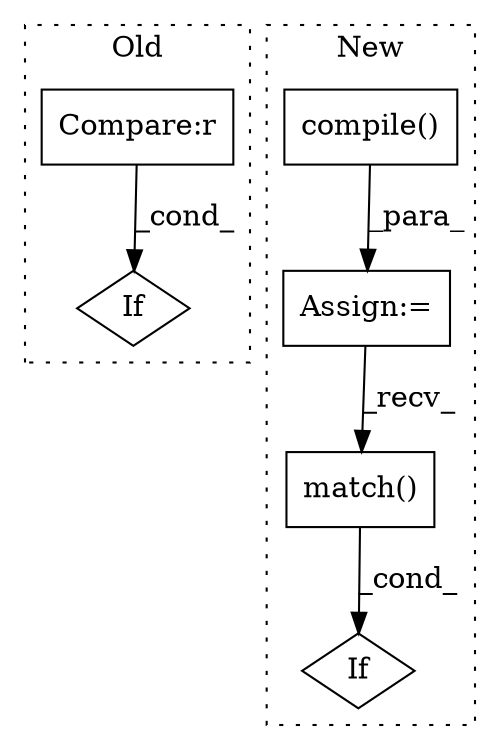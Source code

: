 digraph G {
subgraph cluster0 {
1 [label="If" a="96" s="3500" l="25" shape="diamond"];
4 [label="Compare:r" a="40" s="3500" l="25" shape="box"];
label = "Old";
style="dotted";
}
subgraph cluster1 {
2 [label="match()" a="75" s="3699,3723" l="23,1" shape="box"];
3 [label="If" a="96" s="3695" l="29" shape="diamond"];
5 [label="compile()" a="75" s="3331,3384" l="11,1" shape="box"];
6 [label="Assign:=" a="68" s="3328" l="3" shape="box"];
label = "New";
style="dotted";
}
2 -> 3 [label="_cond_"];
4 -> 1 [label="_cond_"];
5 -> 6 [label="_para_"];
6 -> 2 [label="_recv_"];
}